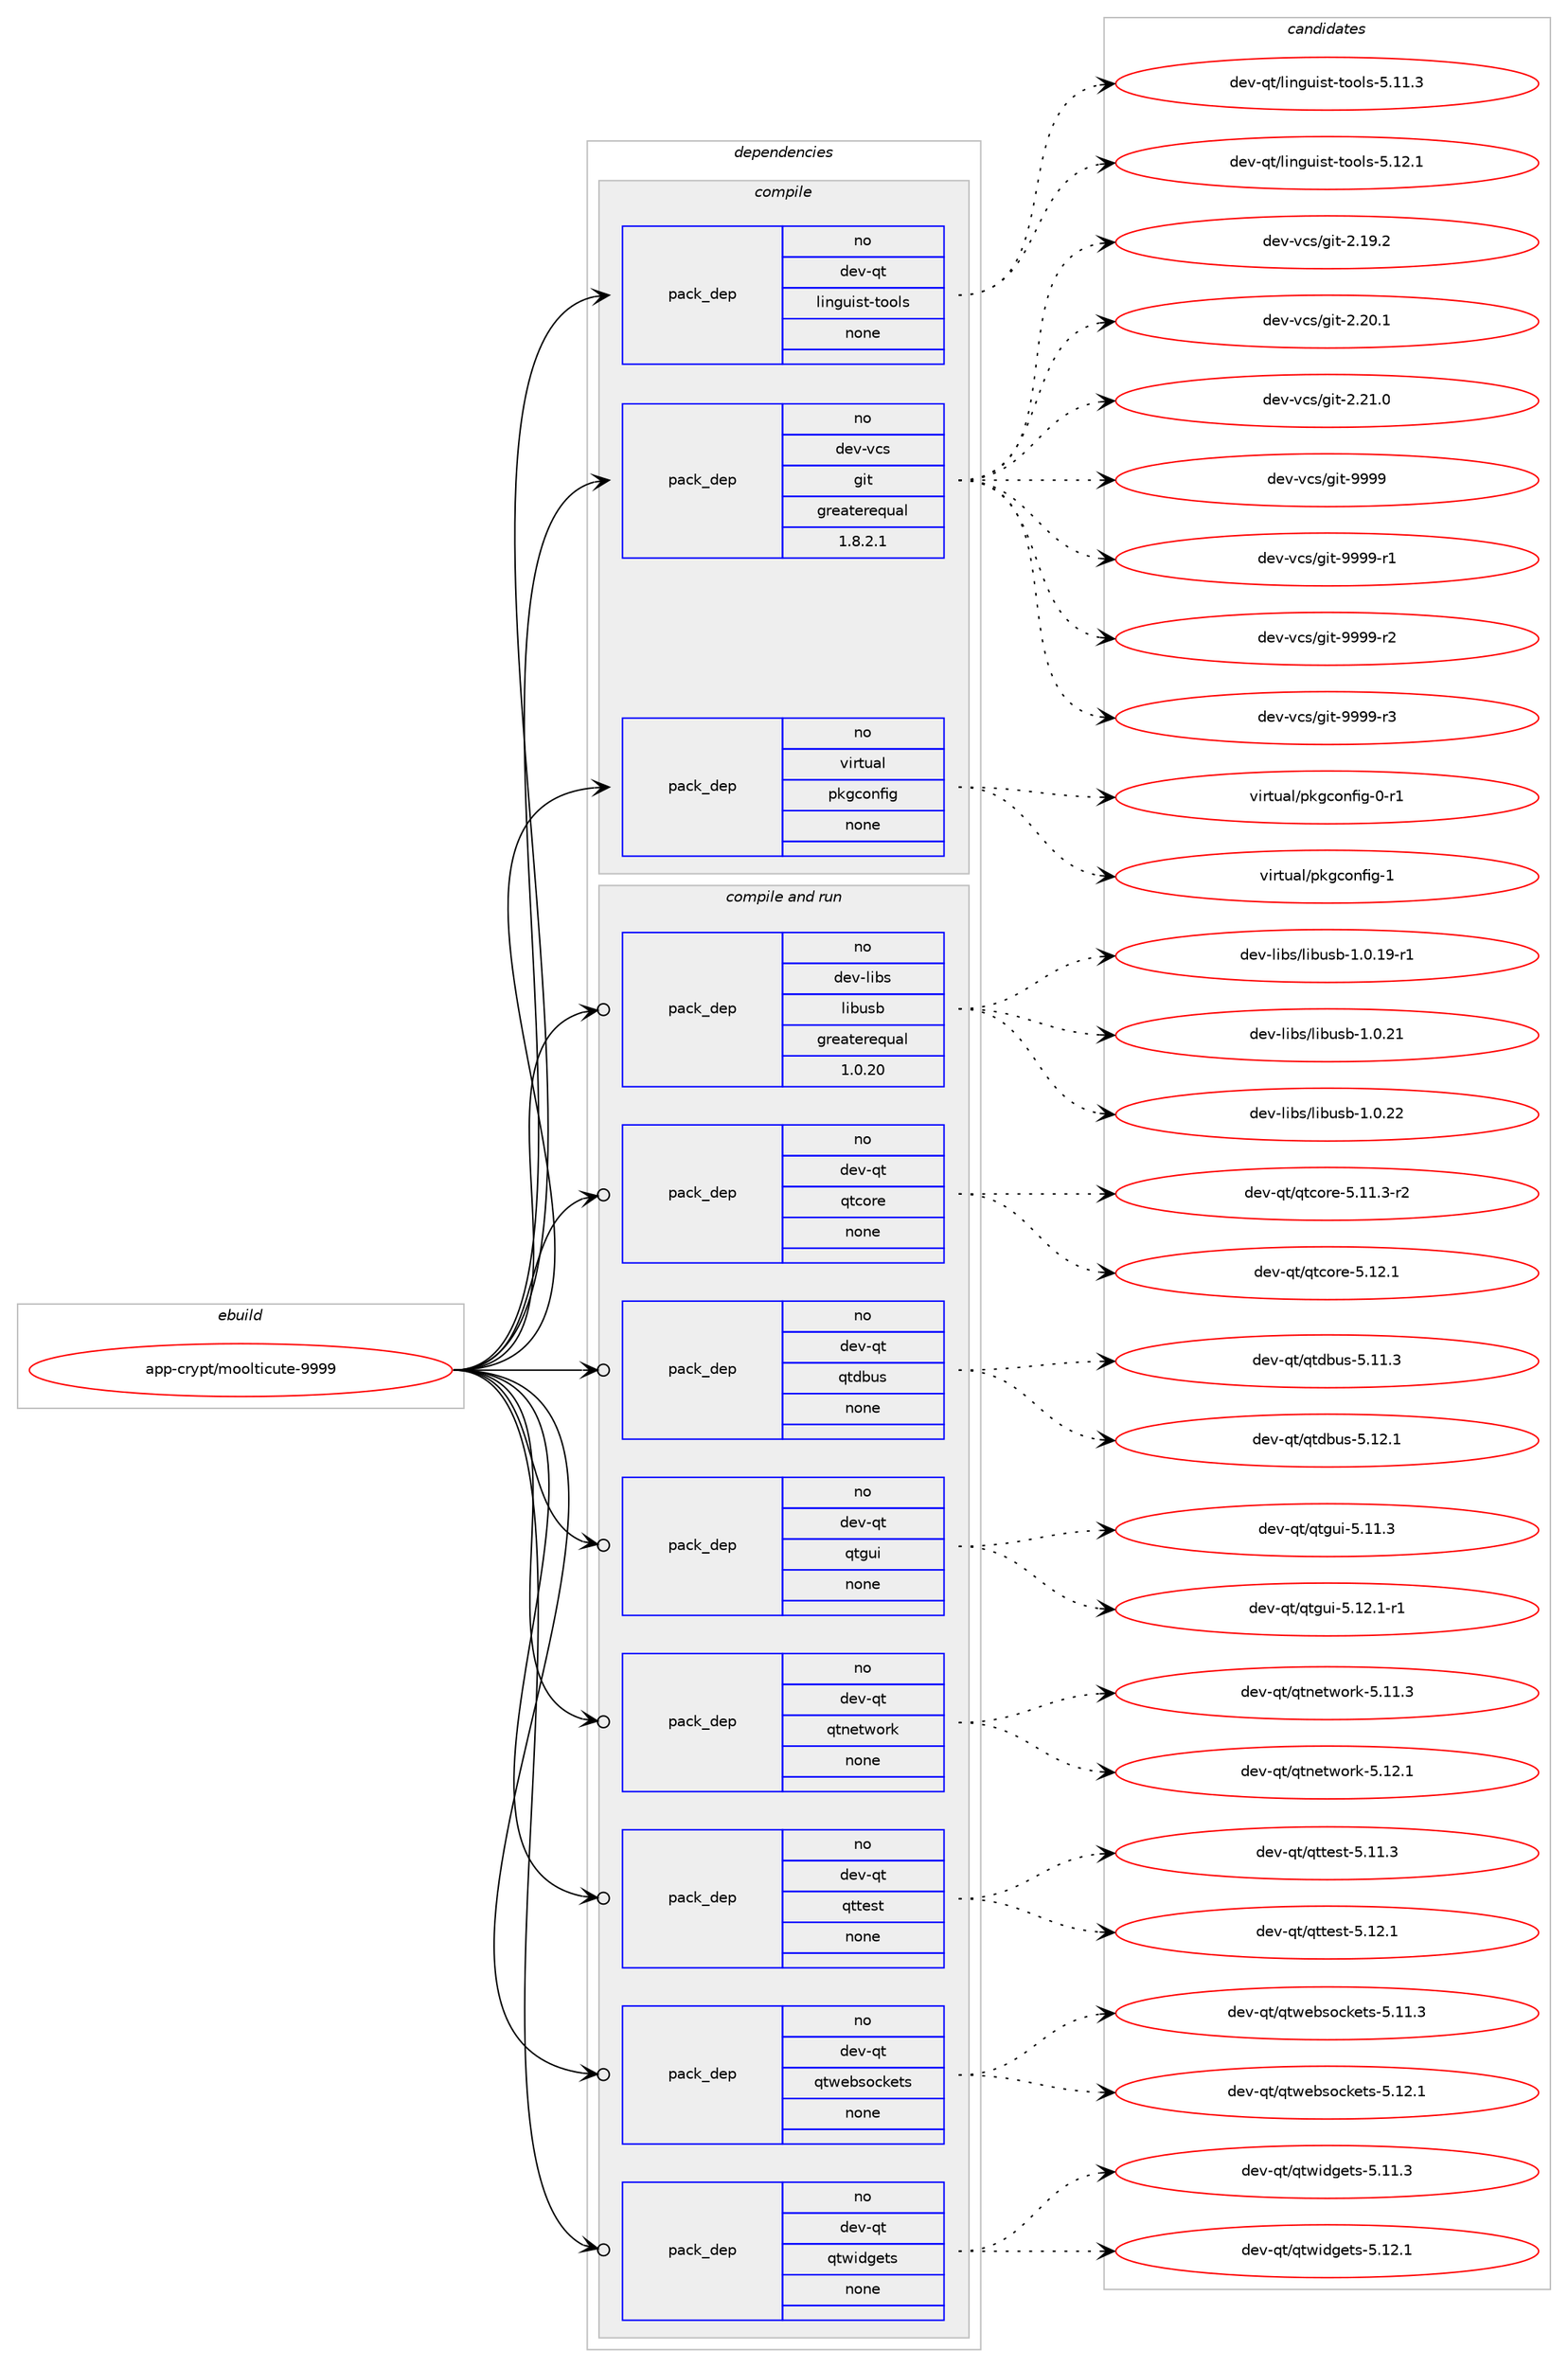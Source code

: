 digraph prolog {

# *************
# Graph options
# *************

newrank=true;
concentrate=true;
compound=true;
graph [rankdir=LR,fontname=Helvetica,fontsize=10,ranksep=1.5];#, ranksep=2.5, nodesep=0.2];
edge  [arrowhead=vee];
node  [fontname=Helvetica,fontsize=10];

# **********
# The ebuild
# **********

subgraph cluster_leftcol {
color=gray;
rank=same;
label=<<i>ebuild</i>>;
id [label="app-crypt/moolticute-9999", color=red, width=4, href="../app-crypt/moolticute-9999.svg"];
}

# ****************
# The dependencies
# ****************

subgraph cluster_midcol {
color=gray;
label=<<i>dependencies</i>>;
subgraph cluster_compile {
fillcolor="#eeeeee";
style=filled;
label=<<i>compile</i>>;
subgraph pack908769 {
dependency1276471 [label=<<TABLE BORDER="0" CELLBORDER="1" CELLSPACING="0" CELLPADDING="4" WIDTH="220"><TR><TD ROWSPAN="6" CELLPADDING="30">pack_dep</TD></TR><TR><TD WIDTH="110">no</TD></TR><TR><TD>dev-qt</TD></TR><TR><TD>linguist-tools</TD></TR><TR><TD>none</TD></TR><TR><TD></TD></TR></TABLE>>, shape=none, color=blue];
}
id:e -> dependency1276471:w [weight=20,style="solid",arrowhead="vee"];
subgraph pack908770 {
dependency1276472 [label=<<TABLE BORDER="0" CELLBORDER="1" CELLSPACING="0" CELLPADDING="4" WIDTH="220"><TR><TD ROWSPAN="6" CELLPADDING="30">pack_dep</TD></TR><TR><TD WIDTH="110">no</TD></TR><TR><TD>dev-vcs</TD></TR><TR><TD>git</TD></TR><TR><TD>greaterequal</TD></TR><TR><TD>1.8.2.1</TD></TR></TABLE>>, shape=none, color=blue];
}
id:e -> dependency1276472:w [weight=20,style="solid",arrowhead="vee"];
subgraph pack908771 {
dependency1276473 [label=<<TABLE BORDER="0" CELLBORDER="1" CELLSPACING="0" CELLPADDING="4" WIDTH="220"><TR><TD ROWSPAN="6" CELLPADDING="30">pack_dep</TD></TR><TR><TD WIDTH="110">no</TD></TR><TR><TD>virtual</TD></TR><TR><TD>pkgconfig</TD></TR><TR><TD>none</TD></TR><TR><TD></TD></TR></TABLE>>, shape=none, color=blue];
}
id:e -> dependency1276473:w [weight=20,style="solid",arrowhead="vee"];
}
subgraph cluster_compileandrun {
fillcolor="#eeeeee";
style=filled;
label=<<i>compile and run</i>>;
subgraph pack908772 {
dependency1276474 [label=<<TABLE BORDER="0" CELLBORDER="1" CELLSPACING="0" CELLPADDING="4" WIDTH="220"><TR><TD ROWSPAN="6" CELLPADDING="30">pack_dep</TD></TR><TR><TD WIDTH="110">no</TD></TR><TR><TD>dev-libs</TD></TR><TR><TD>libusb</TD></TR><TR><TD>greaterequal</TD></TR><TR><TD>1.0.20</TD></TR></TABLE>>, shape=none, color=blue];
}
id:e -> dependency1276474:w [weight=20,style="solid",arrowhead="odotvee"];
subgraph pack908773 {
dependency1276475 [label=<<TABLE BORDER="0" CELLBORDER="1" CELLSPACING="0" CELLPADDING="4" WIDTH="220"><TR><TD ROWSPAN="6" CELLPADDING="30">pack_dep</TD></TR><TR><TD WIDTH="110">no</TD></TR><TR><TD>dev-qt</TD></TR><TR><TD>qtcore</TD></TR><TR><TD>none</TD></TR><TR><TD></TD></TR></TABLE>>, shape=none, color=blue];
}
id:e -> dependency1276475:w [weight=20,style="solid",arrowhead="odotvee"];
subgraph pack908774 {
dependency1276476 [label=<<TABLE BORDER="0" CELLBORDER="1" CELLSPACING="0" CELLPADDING="4" WIDTH="220"><TR><TD ROWSPAN="6" CELLPADDING="30">pack_dep</TD></TR><TR><TD WIDTH="110">no</TD></TR><TR><TD>dev-qt</TD></TR><TR><TD>qtdbus</TD></TR><TR><TD>none</TD></TR><TR><TD></TD></TR></TABLE>>, shape=none, color=blue];
}
id:e -> dependency1276476:w [weight=20,style="solid",arrowhead="odotvee"];
subgraph pack908775 {
dependency1276477 [label=<<TABLE BORDER="0" CELLBORDER="1" CELLSPACING="0" CELLPADDING="4" WIDTH="220"><TR><TD ROWSPAN="6" CELLPADDING="30">pack_dep</TD></TR><TR><TD WIDTH="110">no</TD></TR><TR><TD>dev-qt</TD></TR><TR><TD>qtgui</TD></TR><TR><TD>none</TD></TR><TR><TD></TD></TR></TABLE>>, shape=none, color=blue];
}
id:e -> dependency1276477:w [weight=20,style="solid",arrowhead="odotvee"];
subgraph pack908776 {
dependency1276478 [label=<<TABLE BORDER="0" CELLBORDER="1" CELLSPACING="0" CELLPADDING="4" WIDTH="220"><TR><TD ROWSPAN="6" CELLPADDING="30">pack_dep</TD></TR><TR><TD WIDTH="110">no</TD></TR><TR><TD>dev-qt</TD></TR><TR><TD>qtnetwork</TD></TR><TR><TD>none</TD></TR><TR><TD></TD></TR></TABLE>>, shape=none, color=blue];
}
id:e -> dependency1276478:w [weight=20,style="solid",arrowhead="odotvee"];
subgraph pack908777 {
dependency1276479 [label=<<TABLE BORDER="0" CELLBORDER="1" CELLSPACING="0" CELLPADDING="4" WIDTH="220"><TR><TD ROWSPAN="6" CELLPADDING="30">pack_dep</TD></TR><TR><TD WIDTH="110">no</TD></TR><TR><TD>dev-qt</TD></TR><TR><TD>qttest</TD></TR><TR><TD>none</TD></TR><TR><TD></TD></TR></TABLE>>, shape=none, color=blue];
}
id:e -> dependency1276479:w [weight=20,style="solid",arrowhead="odotvee"];
subgraph pack908778 {
dependency1276480 [label=<<TABLE BORDER="0" CELLBORDER="1" CELLSPACING="0" CELLPADDING="4" WIDTH="220"><TR><TD ROWSPAN="6" CELLPADDING="30">pack_dep</TD></TR><TR><TD WIDTH="110">no</TD></TR><TR><TD>dev-qt</TD></TR><TR><TD>qtwebsockets</TD></TR><TR><TD>none</TD></TR><TR><TD></TD></TR></TABLE>>, shape=none, color=blue];
}
id:e -> dependency1276480:w [weight=20,style="solid",arrowhead="odotvee"];
subgraph pack908779 {
dependency1276481 [label=<<TABLE BORDER="0" CELLBORDER="1" CELLSPACING="0" CELLPADDING="4" WIDTH="220"><TR><TD ROWSPAN="6" CELLPADDING="30">pack_dep</TD></TR><TR><TD WIDTH="110">no</TD></TR><TR><TD>dev-qt</TD></TR><TR><TD>qtwidgets</TD></TR><TR><TD>none</TD></TR><TR><TD></TD></TR></TABLE>>, shape=none, color=blue];
}
id:e -> dependency1276481:w [weight=20,style="solid",arrowhead="odotvee"];
}
subgraph cluster_run {
fillcolor="#eeeeee";
style=filled;
label=<<i>run</i>>;
}
}

# **************
# The candidates
# **************

subgraph cluster_choices {
rank=same;
color=gray;
label=<<i>candidates</i>>;

subgraph choice908769 {
color=black;
nodesep=1;
choice10010111845113116471081051101031171051151164511611111110811545534649494651 [label="dev-qt/linguist-tools-5.11.3", color=red, width=4,href="../dev-qt/linguist-tools-5.11.3.svg"];
choice10010111845113116471081051101031171051151164511611111110811545534649504649 [label="dev-qt/linguist-tools-5.12.1", color=red, width=4,href="../dev-qt/linguist-tools-5.12.1.svg"];
dependency1276471:e -> choice10010111845113116471081051101031171051151164511611111110811545534649494651:w [style=dotted,weight="100"];
dependency1276471:e -> choice10010111845113116471081051101031171051151164511611111110811545534649504649:w [style=dotted,weight="100"];
}
subgraph choice908770 {
color=black;
nodesep=1;
choice10010111845118991154710310511645504649574650 [label="dev-vcs/git-2.19.2", color=red, width=4,href="../dev-vcs/git-2.19.2.svg"];
choice10010111845118991154710310511645504650484649 [label="dev-vcs/git-2.20.1", color=red, width=4,href="../dev-vcs/git-2.20.1.svg"];
choice10010111845118991154710310511645504650494648 [label="dev-vcs/git-2.21.0", color=red, width=4,href="../dev-vcs/git-2.21.0.svg"];
choice1001011184511899115471031051164557575757 [label="dev-vcs/git-9999", color=red, width=4,href="../dev-vcs/git-9999.svg"];
choice10010111845118991154710310511645575757574511449 [label="dev-vcs/git-9999-r1", color=red, width=4,href="../dev-vcs/git-9999-r1.svg"];
choice10010111845118991154710310511645575757574511450 [label="dev-vcs/git-9999-r2", color=red, width=4,href="../dev-vcs/git-9999-r2.svg"];
choice10010111845118991154710310511645575757574511451 [label="dev-vcs/git-9999-r3", color=red, width=4,href="../dev-vcs/git-9999-r3.svg"];
dependency1276472:e -> choice10010111845118991154710310511645504649574650:w [style=dotted,weight="100"];
dependency1276472:e -> choice10010111845118991154710310511645504650484649:w [style=dotted,weight="100"];
dependency1276472:e -> choice10010111845118991154710310511645504650494648:w [style=dotted,weight="100"];
dependency1276472:e -> choice1001011184511899115471031051164557575757:w [style=dotted,weight="100"];
dependency1276472:e -> choice10010111845118991154710310511645575757574511449:w [style=dotted,weight="100"];
dependency1276472:e -> choice10010111845118991154710310511645575757574511450:w [style=dotted,weight="100"];
dependency1276472:e -> choice10010111845118991154710310511645575757574511451:w [style=dotted,weight="100"];
}
subgraph choice908771 {
color=black;
nodesep=1;
choice11810511411611797108471121071039911111010210510345484511449 [label="virtual/pkgconfig-0-r1", color=red, width=4,href="../virtual/pkgconfig-0-r1.svg"];
choice1181051141161179710847112107103991111101021051034549 [label="virtual/pkgconfig-1", color=red, width=4,href="../virtual/pkgconfig-1.svg"];
dependency1276473:e -> choice11810511411611797108471121071039911111010210510345484511449:w [style=dotted,weight="100"];
dependency1276473:e -> choice1181051141161179710847112107103991111101021051034549:w [style=dotted,weight="100"];
}
subgraph choice908772 {
color=black;
nodesep=1;
choice1001011184510810598115471081059811711598454946484649574511449 [label="dev-libs/libusb-1.0.19-r1", color=red, width=4,href="../dev-libs/libusb-1.0.19-r1.svg"];
choice100101118451081059811547108105981171159845494648465049 [label="dev-libs/libusb-1.0.21", color=red, width=4,href="../dev-libs/libusb-1.0.21.svg"];
choice100101118451081059811547108105981171159845494648465050 [label="dev-libs/libusb-1.0.22", color=red, width=4,href="../dev-libs/libusb-1.0.22.svg"];
dependency1276474:e -> choice1001011184510810598115471081059811711598454946484649574511449:w [style=dotted,weight="100"];
dependency1276474:e -> choice100101118451081059811547108105981171159845494648465049:w [style=dotted,weight="100"];
dependency1276474:e -> choice100101118451081059811547108105981171159845494648465050:w [style=dotted,weight="100"];
}
subgraph choice908773 {
color=black;
nodesep=1;
choice100101118451131164711311699111114101455346494946514511450 [label="dev-qt/qtcore-5.11.3-r2", color=red, width=4,href="../dev-qt/qtcore-5.11.3-r2.svg"];
choice10010111845113116471131169911111410145534649504649 [label="dev-qt/qtcore-5.12.1", color=red, width=4,href="../dev-qt/qtcore-5.12.1.svg"];
dependency1276475:e -> choice100101118451131164711311699111114101455346494946514511450:w [style=dotted,weight="100"];
dependency1276475:e -> choice10010111845113116471131169911111410145534649504649:w [style=dotted,weight="100"];
}
subgraph choice908774 {
color=black;
nodesep=1;
choice10010111845113116471131161009811711545534649494651 [label="dev-qt/qtdbus-5.11.3", color=red, width=4,href="../dev-qt/qtdbus-5.11.3.svg"];
choice10010111845113116471131161009811711545534649504649 [label="dev-qt/qtdbus-5.12.1", color=red, width=4,href="../dev-qt/qtdbus-5.12.1.svg"];
dependency1276476:e -> choice10010111845113116471131161009811711545534649494651:w [style=dotted,weight="100"];
dependency1276476:e -> choice10010111845113116471131161009811711545534649504649:w [style=dotted,weight="100"];
}
subgraph choice908775 {
color=black;
nodesep=1;
choice100101118451131164711311610311710545534649494651 [label="dev-qt/qtgui-5.11.3", color=red, width=4,href="../dev-qt/qtgui-5.11.3.svg"];
choice1001011184511311647113116103117105455346495046494511449 [label="dev-qt/qtgui-5.12.1-r1", color=red, width=4,href="../dev-qt/qtgui-5.12.1-r1.svg"];
dependency1276477:e -> choice100101118451131164711311610311710545534649494651:w [style=dotted,weight="100"];
dependency1276477:e -> choice1001011184511311647113116103117105455346495046494511449:w [style=dotted,weight="100"];
}
subgraph choice908776 {
color=black;
nodesep=1;
choice100101118451131164711311611010111611911111410745534649494651 [label="dev-qt/qtnetwork-5.11.3", color=red, width=4,href="../dev-qt/qtnetwork-5.11.3.svg"];
choice100101118451131164711311611010111611911111410745534649504649 [label="dev-qt/qtnetwork-5.12.1", color=red, width=4,href="../dev-qt/qtnetwork-5.12.1.svg"];
dependency1276478:e -> choice100101118451131164711311611010111611911111410745534649494651:w [style=dotted,weight="100"];
dependency1276478:e -> choice100101118451131164711311611010111611911111410745534649504649:w [style=dotted,weight="100"];
}
subgraph choice908777 {
color=black;
nodesep=1;
choice100101118451131164711311611610111511645534649494651 [label="dev-qt/qttest-5.11.3", color=red, width=4,href="../dev-qt/qttest-5.11.3.svg"];
choice100101118451131164711311611610111511645534649504649 [label="dev-qt/qttest-5.12.1", color=red, width=4,href="../dev-qt/qttest-5.12.1.svg"];
dependency1276479:e -> choice100101118451131164711311611610111511645534649494651:w [style=dotted,weight="100"];
dependency1276479:e -> choice100101118451131164711311611610111511645534649504649:w [style=dotted,weight="100"];
}
subgraph choice908778 {
color=black;
nodesep=1;
choice1001011184511311647113116119101981151119910710111611545534649494651 [label="dev-qt/qtwebsockets-5.11.3", color=red, width=4,href="../dev-qt/qtwebsockets-5.11.3.svg"];
choice1001011184511311647113116119101981151119910710111611545534649504649 [label="dev-qt/qtwebsockets-5.12.1", color=red, width=4,href="../dev-qt/qtwebsockets-5.12.1.svg"];
dependency1276480:e -> choice1001011184511311647113116119101981151119910710111611545534649494651:w [style=dotted,weight="100"];
dependency1276480:e -> choice1001011184511311647113116119101981151119910710111611545534649504649:w [style=dotted,weight="100"];
}
subgraph choice908779 {
color=black;
nodesep=1;
choice100101118451131164711311611910510010310111611545534649494651 [label="dev-qt/qtwidgets-5.11.3", color=red, width=4,href="../dev-qt/qtwidgets-5.11.3.svg"];
choice100101118451131164711311611910510010310111611545534649504649 [label="dev-qt/qtwidgets-5.12.1", color=red, width=4,href="../dev-qt/qtwidgets-5.12.1.svg"];
dependency1276481:e -> choice100101118451131164711311611910510010310111611545534649494651:w [style=dotted,weight="100"];
dependency1276481:e -> choice100101118451131164711311611910510010310111611545534649504649:w [style=dotted,weight="100"];
}
}

}
